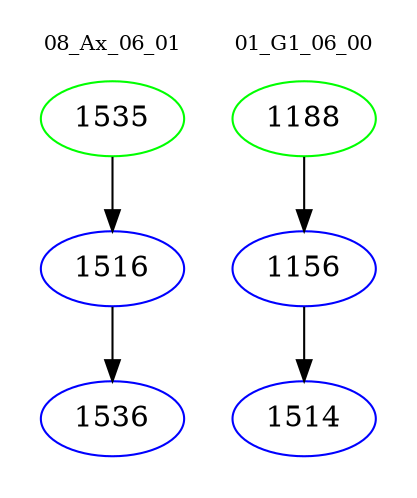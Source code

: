 digraph{
subgraph cluster_0 {
color = white
label = "08_Ax_06_01";
fontsize=10;
T0_1535 [label="1535", color="green"]
T0_1535 -> T0_1516 [color="black"]
T0_1516 [label="1516", color="blue"]
T0_1516 -> T0_1536 [color="black"]
T0_1536 [label="1536", color="blue"]
}
subgraph cluster_1 {
color = white
label = "01_G1_06_00";
fontsize=10;
T1_1188 [label="1188", color="green"]
T1_1188 -> T1_1156 [color="black"]
T1_1156 [label="1156", color="blue"]
T1_1156 -> T1_1514 [color="black"]
T1_1514 [label="1514", color="blue"]
}
}
